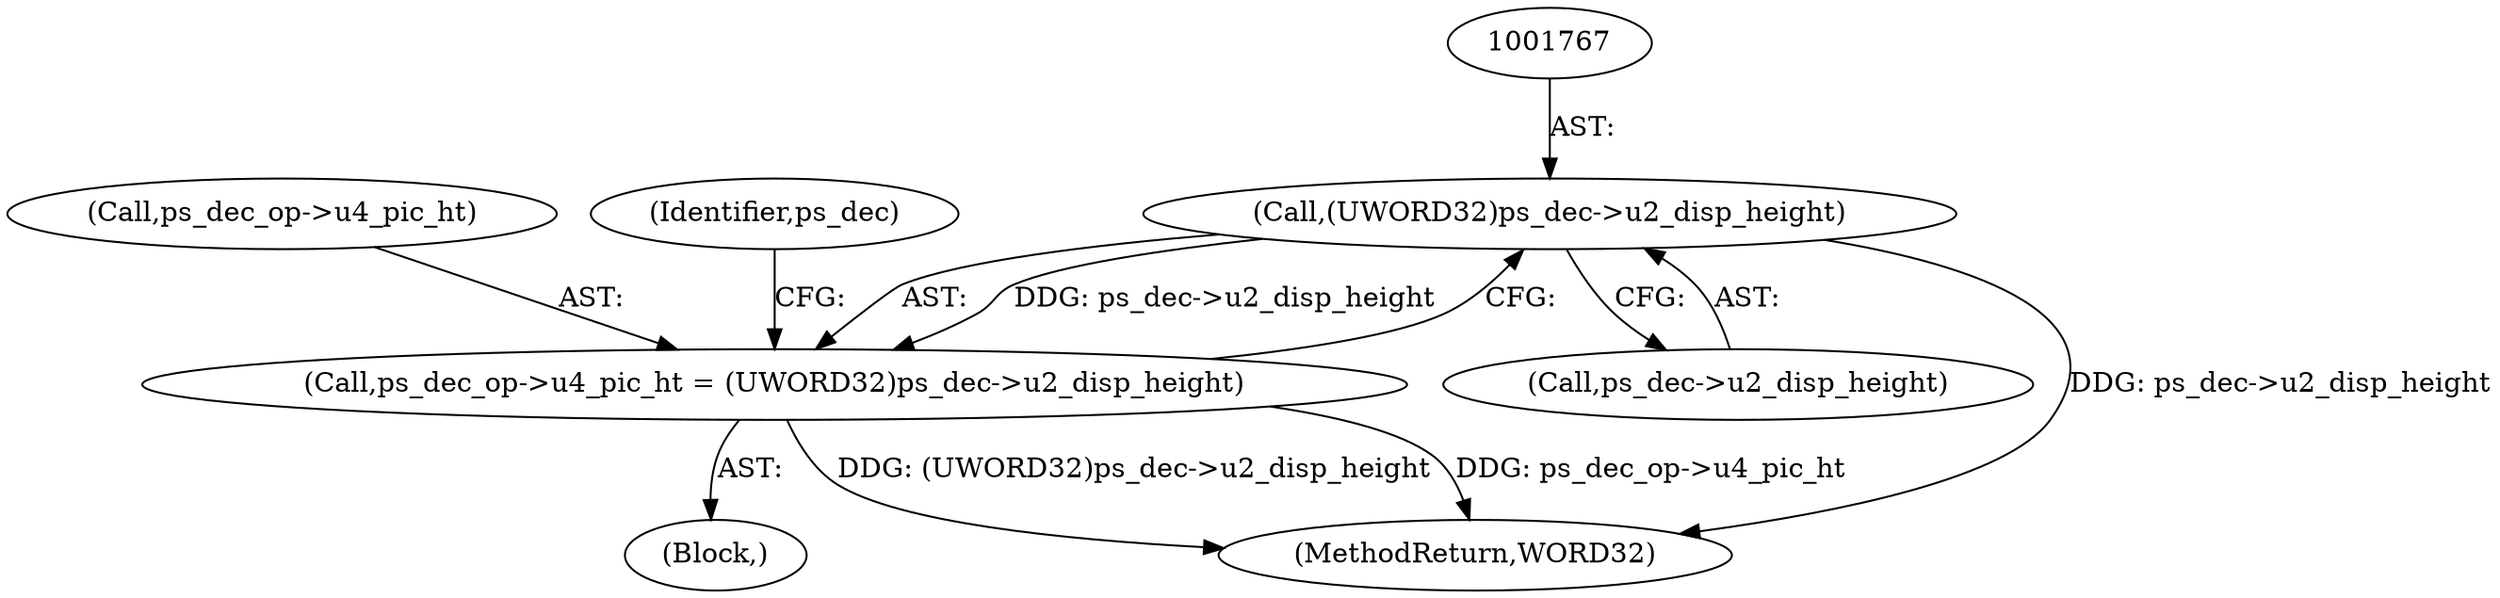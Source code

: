 digraph "0_Android_33ef7de9ddc8ea7eb9cbc440d1cf89957a0c267b@pointer" {
"1001766" [label="(Call,(UWORD32)ps_dec->u2_disp_height)"];
"1001762" [label="(Call,ps_dec_op->u4_pic_ht = (UWORD32)ps_dec->u2_disp_height)"];
"1001763" [label="(Call,ps_dec_op->u4_pic_ht)"];
"1001762" [label="(Call,ps_dec_op->u4_pic_ht = (UWORD32)ps_dec->u2_disp_height)"];
"1001752" [label="(Block,)"];
"1001768" [label="(Call,ps_dec->u2_disp_height)"];
"1001774" [label="(Identifier,ps_dec)"];
"1001766" [label="(Call,(UWORD32)ps_dec->u2_disp_height)"];
"1002186" [label="(MethodReturn,WORD32)"];
"1001766" -> "1001762"  [label="AST: "];
"1001766" -> "1001768"  [label="CFG: "];
"1001767" -> "1001766"  [label="AST: "];
"1001768" -> "1001766"  [label="AST: "];
"1001762" -> "1001766"  [label="CFG: "];
"1001766" -> "1002186"  [label="DDG: ps_dec->u2_disp_height"];
"1001766" -> "1001762"  [label="DDG: ps_dec->u2_disp_height"];
"1001762" -> "1001752"  [label="AST: "];
"1001763" -> "1001762"  [label="AST: "];
"1001774" -> "1001762"  [label="CFG: "];
"1001762" -> "1002186"  [label="DDG: (UWORD32)ps_dec->u2_disp_height"];
"1001762" -> "1002186"  [label="DDG: ps_dec_op->u4_pic_ht"];
}
